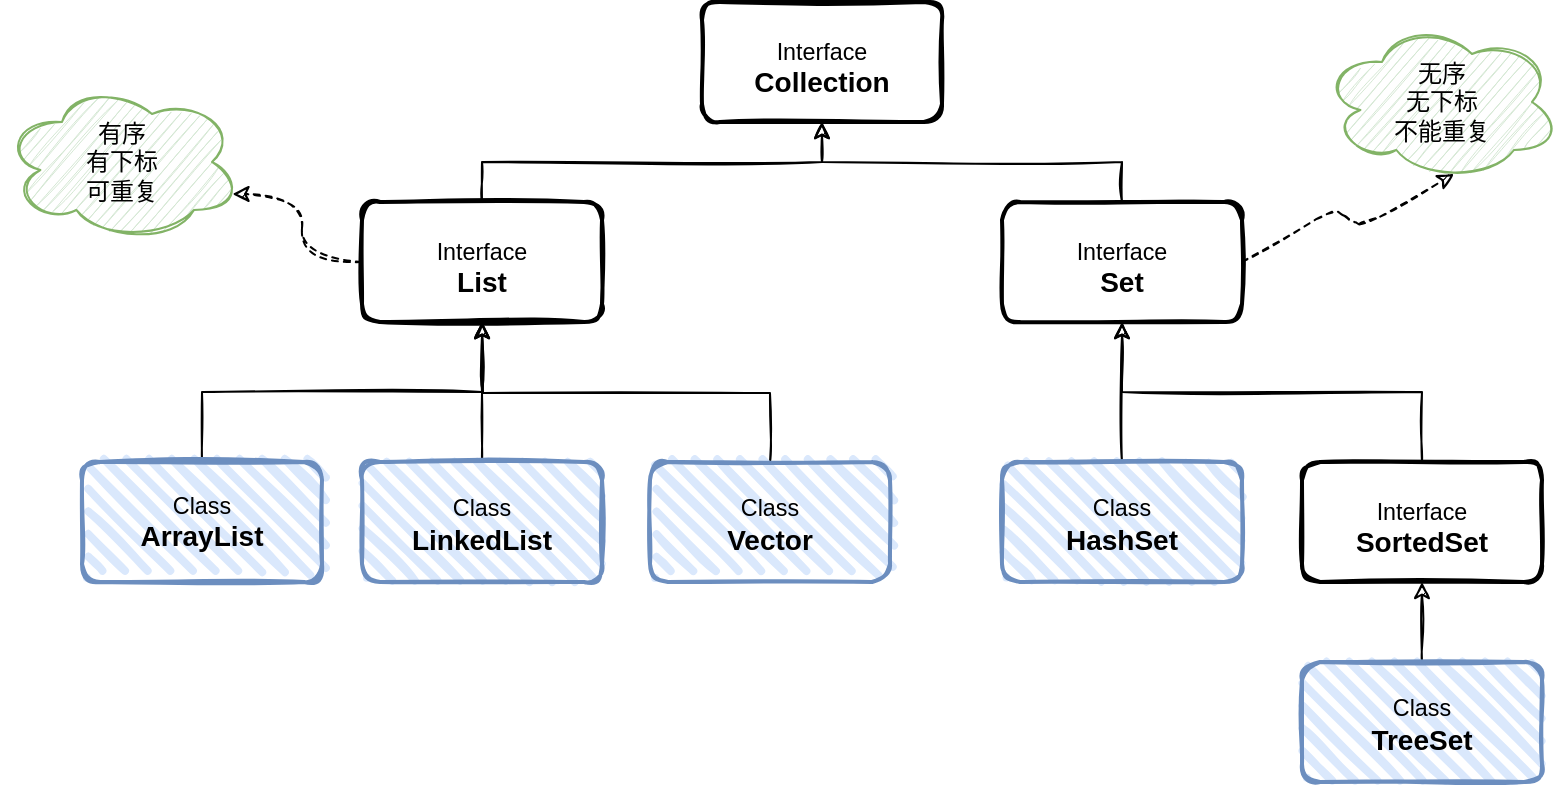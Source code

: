<mxfile version="17.4.0" type="github"><diagram id="8muX0sjRzwP81RkUxKTJ" name="第 1 页"><mxGraphModel dx="1426" dy="769" grid="0" gridSize="10" guides="1" tooltips="1" connect="1" arrows="1" fold="1" page="0" pageScale="1" pageWidth="827" pageHeight="1169" math="0" shadow="0"><root><mxCell id="0"/><mxCell id="1" parent="0"/><mxCell id="4YeU4yPU892kGNFo-zLr-1" value="&lt;span style=&quot;font-size: 14px&quot;&gt;&lt;sub&gt;Interface&lt;/sub&gt;&lt;br&gt;&lt;b&gt;Collection&lt;/b&gt;&lt;/span&gt;" style="rounded=1;whiteSpace=wrap;html=1;strokeWidth=2;fillWeight=4;hachureGap=8;hachureAngle=45;sketch=1;" vertex="1" parent="1"><mxGeometry x="380" y="120" width="120" height="60" as="geometry"/></mxCell><mxCell id="4YeU4yPU892kGNFo-zLr-2" style="edgeStyle=orthogonalEdgeStyle;rounded=0;sketch=1;orthogonalLoop=1;jettySize=auto;html=1;exitX=0.5;exitY=0;exitDx=0;exitDy=0;" edge="1" parent="1" source="4YeU4yPU892kGNFo-zLr-4" target="4YeU4yPU892kGNFo-zLr-1"><mxGeometry relative="1" as="geometry"/></mxCell><mxCell id="4YeU4yPU892kGNFo-zLr-3" style="edgeStyle=orthogonalEdgeStyle;sketch=1;orthogonalLoop=1;jettySize=auto;html=1;exitX=0;exitY=0.5;exitDx=0;exitDy=0;entryX=0.96;entryY=0.7;entryDx=0;entryDy=0;entryPerimeter=0;curved=1;dashed=1;" edge="1" parent="1" source="4YeU4yPU892kGNFo-zLr-4" target="4YeU4yPU892kGNFo-zLr-20"><mxGeometry relative="1" as="geometry"/></mxCell><mxCell id="4YeU4yPU892kGNFo-zLr-4" value="&lt;span style=&quot;font-size: 14px&quot;&gt;&lt;sub&gt;Interface&lt;/sub&gt;&lt;br&gt;&lt;b&gt;List&lt;/b&gt;&lt;/span&gt;" style="rounded=1;whiteSpace=wrap;html=1;strokeWidth=2;fillWeight=4;hachureGap=8;hachureAngle=45;sketch=1;" vertex="1" parent="1"><mxGeometry x="210" y="220" width="120" height="60" as="geometry"/></mxCell><mxCell id="4YeU4yPU892kGNFo-zLr-5" style="edgeStyle=orthogonalEdgeStyle;rounded=0;sketch=1;orthogonalLoop=1;jettySize=auto;html=1;exitX=0.5;exitY=0;exitDx=0;exitDy=0;entryX=0.5;entryY=1;entryDx=0;entryDy=0;" edge="1" parent="1" source="4YeU4yPU892kGNFo-zLr-7" target="4YeU4yPU892kGNFo-zLr-1"><mxGeometry relative="1" as="geometry"><mxPoint x="450" y="190" as="targetPoint"/></mxGeometry></mxCell><mxCell id="4YeU4yPU892kGNFo-zLr-6" style="edgeStyle=isometricEdgeStyle;sketch=1;orthogonalLoop=1;jettySize=auto;html=1;exitX=1;exitY=0.5;exitDx=0;exitDy=0;entryX=0.55;entryY=0.95;entryDx=0;entryDy=0;entryPerimeter=0;dashed=1;" edge="1" parent="1" source="4YeU4yPU892kGNFo-zLr-7" target="4YeU4yPU892kGNFo-zLr-21"><mxGeometry relative="1" as="geometry"/></mxCell><mxCell id="4YeU4yPU892kGNFo-zLr-7" value="&lt;span style=&quot;font-size: 14px&quot;&gt;&lt;sub&gt;Interface&lt;/sub&gt;&lt;br&gt;&lt;b&gt;Set&lt;/b&gt;&lt;br&gt;&lt;/span&gt;" style="rounded=1;whiteSpace=wrap;html=1;strokeWidth=2;fillWeight=4;hachureGap=8;hachureAngle=45;sketch=1;" vertex="1" parent="1"><mxGeometry x="530" y="220" width="120" height="60" as="geometry"/></mxCell><mxCell id="4YeU4yPU892kGNFo-zLr-8" style="edgeStyle=orthogonalEdgeStyle;rounded=0;sketch=1;orthogonalLoop=1;jettySize=auto;html=1;exitX=0.5;exitY=0;exitDx=0;exitDy=0;entryX=0.5;entryY=1;entryDx=0;entryDy=0;" edge="1" parent="1" source="4YeU4yPU892kGNFo-zLr-9" target="4YeU4yPU892kGNFo-zLr-4"><mxGeometry relative="1" as="geometry"/></mxCell><mxCell id="4YeU4yPU892kGNFo-zLr-9" value="&lt;span style=&quot;font-size: 11.667px&quot;&gt;Class&lt;/span&gt;&lt;br&gt;&lt;b style=&quot;font-size: 14px&quot;&gt;ArrayList&lt;/b&gt;" style="rounded=1;whiteSpace=wrap;html=1;strokeWidth=2;fillWeight=4;hachureGap=8;hachureAngle=45;sketch=1;fillColor=#dae8fc;strokeColor=#6c8ebf;" vertex="1" parent="1"><mxGeometry x="70" y="350" width="120" height="60" as="geometry"/></mxCell><mxCell id="4YeU4yPU892kGNFo-zLr-10" style="edgeStyle=orthogonalEdgeStyle;rounded=0;sketch=1;orthogonalLoop=1;jettySize=auto;html=1;exitX=0.5;exitY=0;exitDx=0;exitDy=0;" edge="1" parent="1" source="4YeU4yPU892kGNFo-zLr-11"><mxGeometry relative="1" as="geometry"><mxPoint x="270" y="280" as="targetPoint"/></mxGeometry></mxCell><mxCell id="4YeU4yPU892kGNFo-zLr-11" value="&lt;span style=&quot;font-size: 11.667px&quot;&gt;Class&lt;/span&gt;&lt;span style=&quot;font-size: 14px&quot;&gt;&lt;br&gt;&lt;b&gt;LinkedList&lt;/b&gt;&lt;/span&gt;" style="rounded=1;whiteSpace=wrap;html=1;strokeWidth=2;fillWeight=4;hachureGap=8;hachureAngle=45;sketch=1;fillColor=#dae8fc;strokeColor=#6c8ebf;" vertex="1" parent="1"><mxGeometry x="210" y="350" width="120" height="60" as="geometry"/></mxCell><mxCell id="4YeU4yPU892kGNFo-zLr-12" style="edgeStyle=orthogonalEdgeStyle;rounded=0;sketch=1;orthogonalLoop=1;jettySize=auto;html=1;exitX=0.5;exitY=0;exitDx=0;exitDy=0;" edge="1" parent="1" source="4YeU4yPU892kGNFo-zLr-13"><mxGeometry relative="1" as="geometry"><mxPoint x="270" y="280" as="targetPoint"/></mxGeometry></mxCell><mxCell id="4YeU4yPU892kGNFo-zLr-13" value="&lt;span style=&quot;font-size: 11.667px&quot;&gt;Class&lt;/span&gt;&lt;span style=&quot;font-size: 14px&quot;&gt;&lt;br&gt;&lt;b&gt;Vector&lt;/b&gt;&lt;/span&gt;" style="rounded=1;whiteSpace=wrap;html=1;strokeWidth=2;fillWeight=4;hachureGap=8;hachureAngle=45;sketch=1;fillColor=#dae8fc;strokeColor=#6c8ebf;" vertex="1" parent="1"><mxGeometry x="354" y="350" width="120" height="60" as="geometry"/></mxCell><mxCell id="4YeU4yPU892kGNFo-zLr-14" style="edgeStyle=orthogonalEdgeStyle;rounded=0;sketch=1;orthogonalLoop=1;jettySize=auto;html=1;exitX=0.5;exitY=0;exitDx=0;exitDy=0;" edge="1" parent="1" source="4YeU4yPU892kGNFo-zLr-15" target="4YeU4yPU892kGNFo-zLr-7"><mxGeometry relative="1" as="geometry"/></mxCell><mxCell id="4YeU4yPU892kGNFo-zLr-15" value="&lt;span style=&quot;font-size: 11.667px&quot;&gt;Class&lt;/span&gt;&lt;span style=&quot;font-size: 14px&quot;&gt;&lt;br&gt;&lt;b&gt;HashSet&lt;/b&gt;&lt;br&gt;&lt;/span&gt;" style="rounded=1;whiteSpace=wrap;html=1;strokeWidth=2;fillWeight=4;hachureGap=8;hachureAngle=45;sketch=1;fillColor=#dae8fc;strokeColor=#6c8ebf;" vertex="1" parent="1"><mxGeometry x="530" y="350" width="120" height="60" as="geometry"/></mxCell><mxCell id="4YeU4yPU892kGNFo-zLr-16" style="edgeStyle=orthogonalEdgeStyle;rounded=0;sketch=1;orthogonalLoop=1;jettySize=auto;html=1;exitX=0.5;exitY=0;exitDx=0;exitDy=0;entryX=0.5;entryY=1;entryDx=0;entryDy=0;" edge="1" parent="1" source="4YeU4yPU892kGNFo-zLr-17" target="4YeU4yPU892kGNFo-zLr-7"><mxGeometry relative="1" as="geometry"/></mxCell><mxCell id="4YeU4yPU892kGNFo-zLr-17" value="&lt;span style=&quot;font-size: 14px&quot;&gt;&lt;sub&gt;Interface&lt;/sub&gt;&lt;br&gt;&lt;b&gt;SortedSet&lt;/b&gt;&lt;br&gt;&lt;/span&gt;" style="rounded=1;whiteSpace=wrap;html=1;strokeWidth=2;fillWeight=4;hachureGap=8;hachureAngle=45;sketch=1;" vertex="1" parent="1"><mxGeometry x="680" y="350" width="120" height="60" as="geometry"/></mxCell><mxCell id="4YeU4yPU892kGNFo-zLr-18" style="edgeStyle=orthogonalEdgeStyle;rounded=0;sketch=1;orthogonalLoop=1;jettySize=auto;html=1;entryX=0.5;entryY=1;entryDx=0;entryDy=0;" edge="1" parent="1" source="4YeU4yPU892kGNFo-zLr-19" target="4YeU4yPU892kGNFo-zLr-17"><mxGeometry relative="1" as="geometry"/></mxCell><mxCell id="4YeU4yPU892kGNFo-zLr-19" value="&lt;span style=&quot;font-size: 11.667px&quot;&gt;Class&lt;/span&gt;&lt;span style=&quot;font-size: 14px&quot;&gt;&lt;br&gt;&lt;b&gt;TreeSet&lt;/b&gt;&lt;br&gt;&lt;/span&gt;" style="rounded=1;whiteSpace=wrap;html=1;strokeWidth=2;fillWeight=4;hachureGap=8;hachureAngle=45;sketch=1;fillColor=#dae8fc;strokeColor=#6c8ebf;" vertex="1" parent="1"><mxGeometry x="680" y="450" width="120" height="60" as="geometry"/></mxCell><mxCell id="4YeU4yPU892kGNFo-zLr-20" value="有序&lt;br&gt;有下标&lt;br&gt;可重复" style="ellipse;shape=cloud;whiteSpace=wrap;html=1;rounded=1;sketch=1;fillColor=#d5e8d4;strokeColor=#82b366;" vertex="1" parent="1"><mxGeometry x="30" y="160" width="120" height="80" as="geometry"/></mxCell><mxCell id="4YeU4yPU892kGNFo-zLr-21" value="无序&lt;br&gt;无下标&lt;br&gt;不能重复" style="ellipse;shape=cloud;whiteSpace=wrap;html=1;rounded=1;sketch=1;fillColor=#d5e8d4;strokeColor=#82b366;" vertex="1" parent="1"><mxGeometry x="690" y="130" width="120" height="80" as="geometry"/></mxCell></root></mxGraphModel></diagram></mxfile>